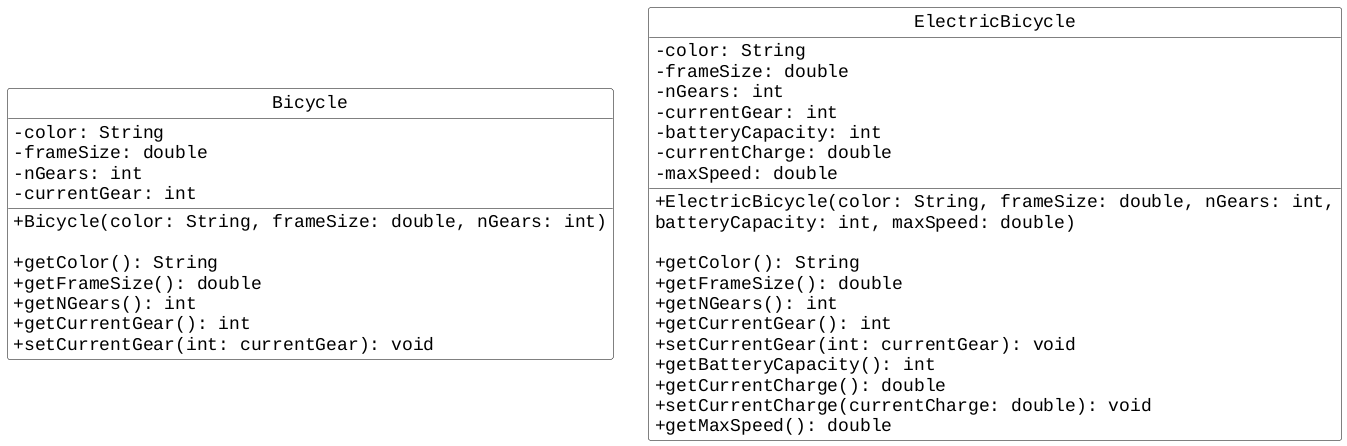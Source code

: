 @startuml
skinparam classbackgroundcolor #ffffff
skinparam classarrowcolor #000000
skinparam classdiamondbackgroundcolor #ffffff
skinparam classdiamondbordercolor #000000
skinparam classbordercolor #000000
skinparam classfontsize 18
skinparam classfontname "Liberation Mono"
skinparam classattributefontsize 18
skinparam classattributefontname "Liberation Mono"
skinparam classAttributeIconSize 0
hide circle

class Bicycle {
    - color: String 
    - frameSize: double
    - nGears: int
    - currentGear: int
    
    + Bicycle(color: String, frameSize: double, nGears: int)
    
    + getColor(): String 
    + getFrameSize(): double
    + getNGears(): int
    + getCurrentGear(): int
    + setCurrentGear(int: currentGear): void
}

class ElectricBicycle {
    - color: String 
    - frameSize: double
    - nGears: int
    - currentGear: int
    - batteryCapacity: int
    - currentCharge: double
    - maxSpeed: double
    
    + ElectricBicycle(color: String, frameSize: double, nGears: int,
       batteryCapacity: int, maxSpeed: double)
    
    + getColor(): String 
    + getFrameSize(): double
    + getNGears(): int
    + getCurrentGear(): int
    + setCurrentGear(int: currentGear): void
    + getBatteryCapacity(): int
    + getCurrentCharge(): double
    + setCurrentCharge(currentCharge: double): void
    + getMaxSpeed(): double
}


@enduml
